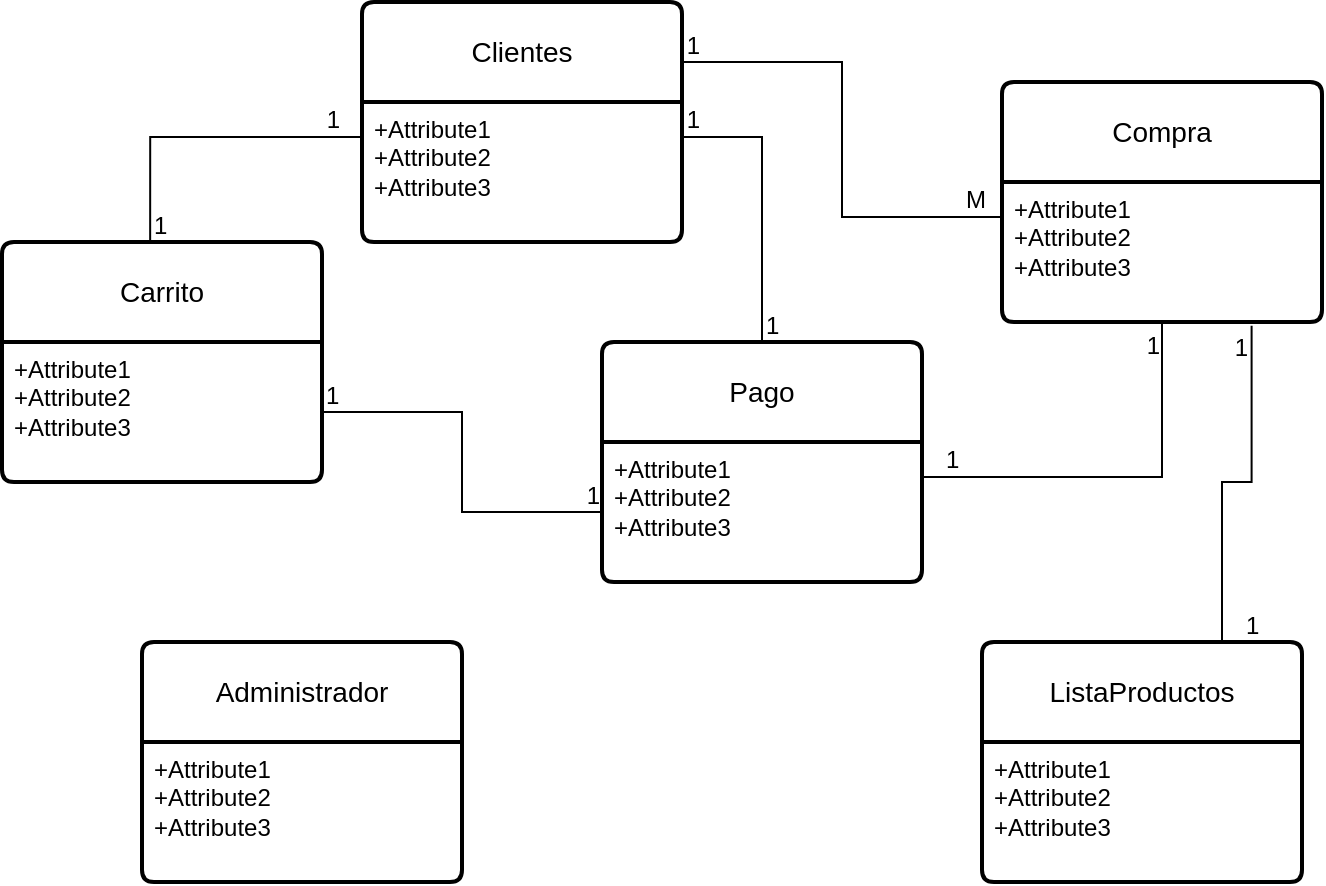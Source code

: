 <mxfile version="24.3.0" type="device">
  <diagram name="Page-1" id="WFbJBRjmiZ2PnarR6qJZ">
    <mxGraphModel dx="1195" dy="622" grid="1" gridSize="10" guides="1" tooltips="1" connect="1" arrows="1" fold="1" page="1" pageScale="1" pageWidth="850" pageHeight="1100" math="0" shadow="0">
      <root>
        <mxCell id="0" />
        <mxCell id="1" parent="0" />
        <mxCell id="w4O2mU4Vw-gdu3fWIYJs-30" value="Clientes" style="swimlane;childLayout=stackLayout;horizontal=1;startSize=50;horizontalStack=0;rounded=1;fontSize=14;fontStyle=0;strokeWidth=2;resizeParent=0;resizeLast=1;shadow=0;dashed=0;align=center;arcSize=4;whiteSpace=wrap;html=1;" vertex="1" parent="1">
          <mxGeometry x="300" y="80" width="160" height="120" as="geometry" />
        </mxCell>
        <mxCell id="w4O2mU4Vw-gdu3fWIYJs-31" value="+Attribute1&#xa;+Attribute2&#xa;+Attribute3" style="align=left;strokeColor=none;fillColor=none;spacingLeft=4;fontSize=12;verticalAlign=top;resizable=0;rotatable=0;part=1;html=1;" vertex="1" parent="w4O2mU4Vw-gdu3fWIYJs-30">
          <mxGeometry y="50" width="160" height="70" as="geometry" />
        </mxCell>
        <mxCell id="w4O2mU4Vw-gdu3fWIYJs-37" value="Carrito" style="swimlane;childLayout=stackLayout;horizontal=1;startSize=50;horizontalStack=0;rounded=1;fontSize=14;fontStyle=0;strokeWidth=2;resizeParent=0;resizeLast=1;shadow=0;dashed=0;align=center;arcSize=4;whiteSpace=wrap;html=1;" vertex="1" parent="1">
          <mxGeometry x="120" y="200" width="160" height="120" as="geometry" />
        </mxCell>
        <mxCell id="w4O2mU4Vw-gdu3fWIYJs-38" value="+Attribute1&#xa;+Attribute2&#xa;+Attribute3" style="align=left;strokeColor=none;fillColor=none;spacingLeft=4;fontSize=12;verticalAlign=top;resizable=0;rotatable=0;part=1;html=1;" vertex="1" parent="w4O2mU4Vw-gdu3fWIYJs-37">
          <mxGeometry y="50" width="160" height="70" as="geometry" />
        </mxCell>
        <mxCell id="w4O2mU4Vw-gdu3fWIYJs-43" value="" style="endArrow=none;html=1;rounded=0;exitX=1;exitY=0.25;exitDx=0;exitDy=0;edgeStyle=orthogonalEdgeStyle;entryX=0.5;entryY=1;entryDx=0;entryDy=0;" edge="1" parent="1" source="w4O2mU4Vw-gdu3fWIYJs-50" target="w4O2mU4Vw-gdu3fWIYJs-60">
          <mxGeometry relative="1" as="geometry">
            <mxPoint x="620" y="360" as="sourcePoint" />
            <mxPoint x="700" y="250" as="targetPoint" />
          </mxGeometry>
        </mxCell>
        <mxCell id="w4O2mU4Vw-gdu3fWIYJs-44" value="1" style="resizable=0;html=1;whiteSpace=wrap;align=left;verticalAlign=bottom;" connectable="0" vertex="1" parent="w4O2mU4Vw-gdu3fWIYJs-43">
          <mxGeometry x="-1" relative="1" as="geometry">
            <mxPoint x="10" as="offset" />
          </mxGeometry>
        </mxCell>
        <mxCell id="w4O2mU4Vw-gdu3fWIYJs-45" value="1" style="resizable=0;html=1;whiteSpace=wrap;align=right;verticalAlign=bottom;" connectable="0" vertex="1" parent="w4O2mU4Vw-gdu3fWIYJs-43">
          <mxGeometry x="1" relative="1" as="geometry">
            <mxPoint y="20" as="offset" />
          </mxGeometry>
        </mxCell>
        <mxCell id="w4O2mU4Vw-gdu3fWIYJs-46" value="" style="endArrow=none;html=1;rounded=0;entryX=0;entryY=0.25;entryDx=0;entryDy=0;exitX=0.463;exitY=0.008;exitDx=0;exitDy=0;exitPerimeter=0;edgeStyle=orthogonalEdgeStyle;" edge="1" parent="1" source="w4O2mU4Vw-gdu3fWIYJs-37" target="w4O2mU4Vw-gdu3fWIYJs-31">
          <mxGeometry relative="1" as="geometry">
            <mxPoint x="350" y="290" as="sourcePoint" />
            <mxPoint x="510" y="290" as="targetPoint" />
          </mxGeometry>
        </mxCell>
        <mxCell id="w4O2mU4Vw-gdu3fWIYJs-47" value="1" style="resizable=0;html=1;whiteSpace=wrap;align=left;verticalAlign=bottom;" connectable="0" vertex="1" parent="w4O2mU4Vw-gdu3fWIYJs-46">
          <mxGeometry x="-1" relative="1" as="geometry" />
        </mxCell>
        <mxCell id="w4O2mU4Vw-gdu3fWIYJs-48" value="1" style="resizable=0;html=1;whiteSpace=wrap;align=right;verticalAlign=bottom;" connectable="0" vertex="1" parent="w4O2mU4Vw-gdu3fWIYJs-46">
          <mxGeometry x="1" relative="1" as="geometry">
            <mxPoint x="-10" as="offset" />
          </mxGeometry>
        </mxCell>
        <mxCell id="w4O2mU4Vw-gdu3fWIYJs-49" value="Pago" style="swimlane;childLayout=stackLayout;horizontal=1;startSize=50;horizontalStack=0;rounded=1;fontSize=14;fontStyle=0;strokeWidth=2;resizeParent=0;resizeLast=1;shadow=0;dashed=0;align=center;arcSize=4;whiteSpace=wrap;html=1;" vertex="1" parent="1">
          <mxGeometry x="420" y="250" width="160" height="120" as="geometry" />
        </mxCell>
        <mxCell id="w4O2mU4Vw-gdu3fWIYJs-50" value="+Attribute1&#xa;+Attribute2&#xa;+Attribute3" style="align=left;strokeColor=none;fillColor=none;spacingLeft=4;fontSize=12;verticalAlign=top;resizable=0;rotatable=0;part=1;html=1;" vertex="1" parent="w4O2mU4Vw-gdu3fWIYJs-49">
          <mxGeometry y="50" width="160" height="70" as="geometry" />
        </mxCell>
        <mxCell id="w4O2mU4Vw-gdu3fWIYJs-52" value="" style="endArrow=none;html=1;rounded=0;entryX=1;entryY=0.25;entryDx=0;entryDy=0;exitX=0.5;exitY=0;exitDx=0;exitDy=0;edgeStyle=orthogonalEdgeStyle;" edge="1" parent="1" source="w4O2mU4Vw-gdu3fWIYJs-49" target="w4O2mU4Vw-gdu3fWIYJs-31">
          <mxGeometry relative="1" as="geometry">
            <mxPoint x="330" y="343" as="sourcePoint" />
            <mxPoint x="476" y="290" as="targetPoint" />
          </mxGeometry>
        </mxCell>
        <mxCell id="w4O2mU4Vw-gdu3fWIYJs-53" value="1" style="resizable=0;html=1;whiteSpace=wrap;align=left;verticalAlign=bottom;" connectable="0" vertex="1" parent="w4O2mU4Vw-gdu3fWIYJs-52">
          <mxGeometry x="-1" relative="1" as="geometry" />
        </mxCell>
        <mxCell id="w4O2mU4Vw-gdu3fWIYJs-54" value="1" style="resizable=0;html=1;whiteSpace=wrap;align=right;verticalAlign=bottom;" connectable="0" vertex="1" parent="w4O2mU4Vw-gdu3fWIYJs-52">
          <mxGeometry x="1" relative="1" as="geometry">
            <mxPoint x="10" as="offset" />
          </mxGeometry>
        </mxCell>
        <mxCell id="w4O2mU4Vw-gdu3fWIYJs-56" value="" style="endArrow=none;html=1;rounded=0;entryX=0;entryY=0.5;entryDx=0;entryDy=0;exitX=1;exitY=0.5;exitDx=0;exitDy=0;edgeStyle=orthogonalEdgeStyle;" edge="1" parent="1" source="w4O2mU4Vw-gdu3fWIYJs-38" target="w4O2mU4Vw-gdu3fWIYJs-50">
          <mxGeometry relative="1" as="geometry">
            <mxPoint x="164" y="211" as="sourcePoint" />
            <mxPoint x="310" y="158" as="targetPoint" />
          </mxGeometry>
        </mxCell>
        <mxCell id="w4O2mU4Vw-gdu3fWIYJs-57" value="1" style="resizable=0;html=1;whiteSpace=wrap;align=left;verticalAlign=bottom;" connectable="0" vertex="1" parent="w4O2mU4Vw-gdu3fWIYJs-56">
          <mxGeometry x="-1" relative="1" as="geometry" />
        </mxCell>
        <mxCell id="w4O2mU4Vw-gdu3fWIYJs-58" value="1" style="resizable=0;html=1;whiteSpace=wrap;align=right;verticalAlign=bottom;" connectable="0" vertex="1" parent="w4O2mU4Vw-gdu3fWIYJs-56">
          <mxGeometry x="1" relative="1" as="geometry" />
        </mxCell>
        <mxCell id="w4O2mU4Vw-gdu3fWIYJs-59" value="Compra" style="swimlane;childLayout=stackLayout;horizontal=1;startSize=50;horizontalStack=0;rounded=1;fontSize=14;fontStyle=0;strokeWidth=2;resizeParent=0;resizeLast=1;shadow=0;dashed=0;align=center;arcSize=4;whiteSpace=wrap;html=1;" vertex="1" parent="1">
          <mxGeometry x="620" y="120" width="160" height="120" as="geometry" />
        </mxCell>
        <mxCell id="w4O2mU4Vw-gdu3fWIYJs-60" value="+Attribute1&#xa;+Attribute2&#xa;+Attribute3" style="align=left;strokeColor=none;fillColor=none;spacingLeft=4;fontSize=12;verticalAlign=top;resizable=0;rotatable=0;part=1;html=1;" vertex="1" parent="w4O2mU4Vw-gdu3fWIYJs-59">
          <mxGeometry y="50" width="160" height="70" as="geometry" />
        </mxCell>
        <mxCell id="w4O2mU4Vw-gdu3fWIYJs-61" value="" style="endArrow=none;html=1;rounded=0;exitX=0;exitY=0.25;exitDx=0;exitDy=0;edgeStyle=orthogonalEdgeStyle;entryX=1;entryY=0.25;entryDx=0;entryDy=0;" edge="1" parent="1" source="w4O2mU4Vw-gdu3fWIYJs-60" target="w4O2mU4Vw-gdu3fWIYJs-30">
          <mxGeometry relative="1" as="geometry">
            <mxPoint x="560" y="272" as="sourcePoint" />
            <mxPoint x="550" y="140" as="targetPoint" />
          </mxGeometry>
        </mxCell>
        <mxCell id="w4O2mU4Vw-gdu3fWIYJs-62" value="M" style="resizable=0;html=1;whiteSpace=wrap;align=left;verticalAlign=bottom;" connectable="0" vertex="1" parent="w4O2mU4Vw-gdu3fWIYJs-61">
          <mxGeometry x="-1" relative="1" as="geometry">
            <mxPoint x="-20" as="offset" />
          </mxGeometry>
        </mxCell>
        <mxCell id="w4O2mU4Vw-gdu3fWIYJs-63" value="1" style="resizable=0;html=1;whiteSpace=wrap;align=right;verticalAlign=bottom;" connectable="0" vertex="1" parent="w4O2mU4Vw-gdu3fWIYJs-61">
          <mxGeometry x="1" relative="1" as="geometry">
            <mxPoint x="10" as="offset" />
          </mxGeometry>
        </mxCell>
        <mxCell id="w4O2mU4Vw-gdu3fWIYJs-64" value="ListaProductos" style="swimlane;childLayout=stackLayout;horizontal=1;startSize=50;horizontalStack=0;rounded=1;fontSize=14;fontStyle=0;strokeWidth=2;resizeParent=0;resizeLast=1;shadow=0;dashed=0;align=center;arcSize=4;whiteSpace=wrap;html=1;" vertex="1" parent="1">
          <mxGeometry x="610" y="400" width="160" height="120" as="geometry" />
        </mxCell>
        <mxCell id="w4O2mU4Vw-gdu3fWIYJs-65" value="+Attribute1&#xa;+Attribute2&#xa;+Attribute3" style="align=left;strokeColor=none;fillColor=none;spacingLeft=4;fontSize=12;verticalAlign=top;resizable=0;rotatable=0;part=1;html=1;" vertex="1" parent="w4O2mU4Vw-gdu3fWIYJs-64">
          <mxGeometry y="50" width="160" height="70" as="geometry" />
        </mxCell>
        <mxCell id="w4O2mU4Vw-gdu3fWIYJs-66" value="" style="endArrow=none;html=1;rounded=0;edgeStyle=orthogonalEdgeStyle;entryX=0.78;entryY=1.027;entryDx=0;entryDy=0;entryPerimeter=0;exitX=0.75;exitY=0;exitDx=0;exitDy=0;" edge="1" parent="1" source="w4O2mU4Vw-gdu3fWIYJs-64" target="w4O2mU4Vw-gdu3fWIYJs-60">
          <mxGeometry relative="1" as="geometry">
            <mxPoint x="590" y="328" as="sourcePoint" />
            <mxPoint x="710" y="250" as="targetPoint" />
          </mxGeometry>
        </mxCell>
        <mxCell id="w4O2mU4Vw-gdu3fWIYJs-67" value="1" style="resizable=0;html=1;whiteSpace=wrap;align=left;verticalAlign=bottom;" connectable="0" vertex="1" parent="w4O2mU4Vw-gdu3fWIYJs-66">
          <mxGeometry x="-1" relative="1" as="geometry">
            <mxPoint x="10" as="offset" />
          </mxGeometry>
        </mxCell>
        <mxCell id="w4O2mU4Vw-gdu3fWIYJs-68" value="1" style="resizable=0;html=1;whiteSpace=wrap;align=right;verticalAlign=bottom;" connectable="0" vertex="1" parent="w4O2mU4Vw-gdu3fWIYJs-66">
          <mxGeometry x="1" relative="1" as="geometry">
            <mxPoint y="20" as="offset" />
          </mxGeometry>
        </mxCell>
        <mxCell id="w4O2mU4Vw-gdu3fWIYJs-69" value="Administrador" style="swimlane;childLayout=stackLayout;horizontal=1;startSize=50;horizontalStack=0;rounded=1;fontSize=14;fontStyle=0;strokeWidth=2;resizeParent=0;resizeLast=1;shadow=0;dashed=0;align=center;arcSize=4;whiteSpace=wrap;html=1;" vertex="1" parent="1">
          <mxGeometry x="190" y="400" width="160" height="120" as="geometry" />
        </mxCell>
        <mxCell id="w4O2mU4Vw-gdu3fWIYJs-70" value="+Attribute1&#xa;+Attribute2&#xa;+Attribute3" style="align=left;strokeColor=none;fillColor=none;spacingLeft=4;fontSize=12;verticalAlign=top;resizable=0;rotatable=0;part=1;html=1;" vertex="1" parent="w4O2mU4Vw-gdu3fWIYJs-69">
          <mxGeometry y="50" width="160" height="70" as="geometry" />
        </mxCell>
      </root>
    </mxGraphModel>
  </diagram>
</mxfile>
